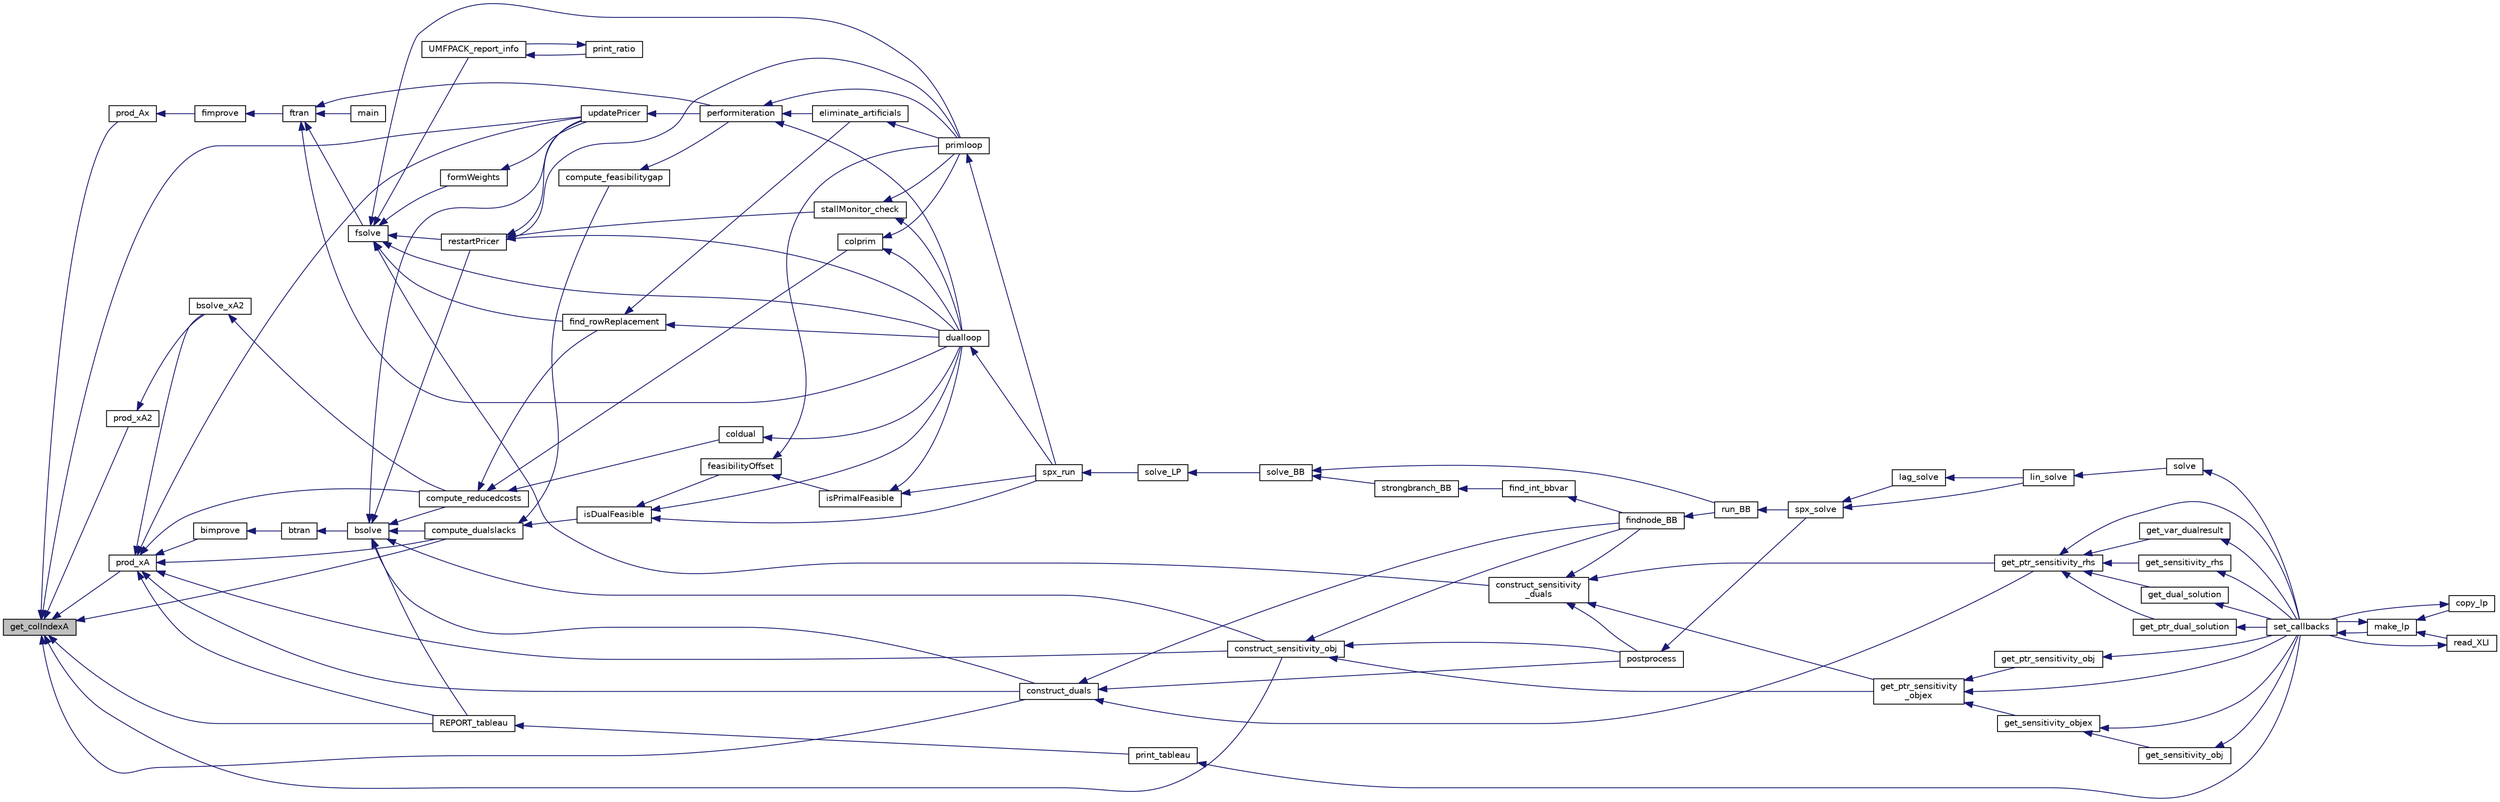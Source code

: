digraph "get_colIndexA"
{
  edge [fontname="Helvetica",fontsize="10",labelfontname="Helvetica",labelfontsize="10"];
  node [fontname="Helvetica",fontsize="10",shape=record];
  rankdir="LR";
  Node759 [label="get_colIndexA",height=0.2,width=0.4,color="black", fillcolor="grey75", style="filled", fontcolor="black"];
  Node759 -> Node760 [dir="back",color="midnightblue",fontsize="10",style="solid",fontname="Helvetica"];
  Node760 [label="compute_dualslacks",height=0.2,width=0.4,color="black", fillcolor="white", style="filled",URL="$df/df7/lp__lib_8h.html#a61ec2c96e522ac744ef4dd83c8e21bc8"];
  Node760 -> Node761 [dir="back",color="midnightblue",fontsize="10",style="solid",fontname="Helvetica"];
  Node761 [label="compute_feasibilitygap",height=0.2,width=0.4,color="black", fillcolor="white", style="filled",URL="$d4/d79/lp__lib_8c.html#a761a9b21146f2341dbaa9a49285d957e"];
  Node761 -> Node762 [dir="back",color="midnightblue",fontsize="10",style="solid",fontname="Helvetica"];
  Node762 [label="performiteration",height=0.2,width=0.4,color="black", fillcolor="white", style="filled",URL="$df/df7/lp__lib_8h.html#aab89ee40b1d5308324fb3540d4eaf2b6"];
  Node762 -> Node763 [dir="back",color="midnightblue",fontsize="10",style="solid",fontname="Helvetica"];
  Node763 [label="eliminate_artificials",height=0.2,width=0.4,color="black", fillcolor="white", style="filled",URL="$d2/d6c/lp__simplex_8c.html#a5e9816f3bfe556d444b034ba1e97b02b"];
  Node763 -> Node764 [dir="back",color="midnightblue",fontsize="10",style="solid",fontname="Helvetica"];
  Node764 [label="primloop",height=0.2,width=0.4,color="black", fillcolor="white", style="filled",URL="$d1/d0a/lp__simplex_8h.html#aaa7a1b253038231f1792b092e4e36267"];
  Node764 -> Node765 [dir="back",color="midnightblue",fontsize="10",style="solid",fontname="Helvetica"];
  Node765 [label="spx_run",height=0.2,width=0.4,color="black", fillcolor="white", style="filled",URL="$d1/d0a/lp__simplex_8h.html#a96c15afcfa902a5b78af4dfb412010bd"];
  Node765 -> Node766 [dir="back",color="midnightblue",fontsize="10",style="solid",fontname="Helvetica"];
  Node766 [label="solve_LP",height=0.2,width=0.4,color="black", fillcolor="white", style="filled",URL="$d1/dbf/lp__mipbb_8h.html#a8f2122bd9c45170c45f236f9fe3d0dd7"];
  Node766 -> Node767 [dir="back",color="midnightblue",fontsize="10",style="solid",fontname="Helvetica"];
  Node767 [label="solve_BB",height=0.2,width=0.4,color="black", fillcolor="white", style="filled",URL="$d1/dbf/lp__mipbb_8h.html#a43e95e2128e85df2643cbc0bfce4746c"];
  Node767 -> Node768 [dir="back",color="midnightblue",fontsize="10",style="solid",fontname="Helvetica"];
  Node768 [label="strongbranch_BB",height=0.2,width=0.4,color="black", fillcolor="white", style="filled",URL="$d1/dbf/lp__mipbb_8h.html#a14912803f02db21c25829df065202762"];
  Node768 -> Node769 [dir="back",color="midnightblue",fontsize="10",style="solid",fontname="Helvetica"];
  Node769 [label="find_int_bbvar",height=0.2,width=0.4,color="black", fillcolor="white", style="filled",URL="$df/df7/lp__lib_8h.html#ad6104a5cc6ae29cc1dd1327d8d36047e"];
  Node769 -> Node770 [dir="back",color="midnightblue",fontsize="10",style="solid",fontname="Helvetica"];
  Node770 [label="findnode_BB",height=0.2,width=0.4,color="black", fillcolor="white", style="filled",URL="$d1/dbf/lp__mipbb_8h.html#ad9c2614a833a1e0ab7f4425068752663"];
  Node770 -> Node771 [dir="back",color="midnightblue",fontsize="10",style="solid",fontname="Helvetica"];
  Node771 [label="run_BB",height=0.2,width=0.4,color="black", fillcolor="white", style="filled",URL="$d1/dbf/lp__mipbb_8h.html#a1d8d97b4f4f35f07e6b798f07a62e527"];
  Node771 -> Node772 [dir="back",color="midnightblue",fontsize="10",style="solid",fontname="Helvetica"];
  Node772 [label="spx_solve",height=0.2,width=0.4,color="black", fillcolor="white", style="filled",URL="$d1/d0a/lp__simplex_8h.html#a3effc8b68c1fb21095e7324d83d0dbf7"];
  Node772 -> Node773 [dir="back",color="midnightblue",fontsize="10",style="solid",fontname="Helvetica"];
  Node773 [label="lag_solve",height=0.2,width=0.4,color="black", fillcolor="white", style="filled",URL="$d1/d0a/lp__simplex_8h.html#a320e9e82c06466267a7cb7844c7767b8"];
  Node773 -> Node774 [dir="back",color="midnightblue",fontsize="10",style="solid",fontname="Helvetica"];
  Node774 [label="lin_solve",height=0.2,width=0.4,color="black", fillcolor="white", style="filled",URL="$d1/d0a/lp__simplex_8h.html#a794b0beb471eb7ece9a694717b65b947"];
  Node774 -> Node775 [dir="back",color="midnightblue",fontsize="10",style="solid",fontname="Helvetica"];
  Node775 [label="solve",height=0.2,width=0.4,color="black", fillcolor="white", style="filled",URL="$df/df7/lp__lib_8h.html#a0f4da3a192397e77e6fe92704d4fad3f"];
  Node775 -> Node776 [dir="back",color="midnightblue",fontsize="10",style="solid",fontname="Helvetica"];
  Node776 [label="set_callbacks",height=0.2,width=0.4,color="black", fillcolor="white", style="filled",URL="$df/df7/lp__lib_8h.html#a929e8acb9704f61e16927c915c15cd07"];
  Node776 -> Node777 [dir="back",color="midnightblue",fontsize="10",style="solid",fontname="Helvetica"];
  Node777 [label="make_lp",height=0.2,width=0.4,color="black", fillcolor="white", style="filled",URL="$df/df7/lp__lib_8h.html#a68a0333d84dd944f67e2a0ec72e346a9"];
  Node777 -> Node778 [dir="back",color="midnightblue",fontsize="10",style="solid",fontname="Helvetica"];
  Node778 [label="copy_lp",height=0.2,width=0.4,color="black", fillcolor="white", style="filled",URL="$df/df7/lp__lib_8h.html#aca83ecdbc200b414db491306f3070ae9"];
  Node778 -> Node776 [dir="back",color="midnightblue",fontsize="10",style="solid",fontname="Helvetica"];
  Node777 -> Node776 [dir="back",color="midnightblue",fontsize="10",style="solid",fontname="Helvetica"];
  Node777 -> Node779 [dir="back",color="midnightblue",fontsize="10",style="solid",fontname="Helvetica"];
  Node779 [label="read_XLI",height=0.2,width=0.4,color="black", fillcolor="white", style="filled",URL="$df/df7/lp__lib_8h.html#a351dd803960ab0dae2b39f2c65d3a58d"];
  Node779 -> Node776 [dir="back",color="midnightblue",fontsize="10",style="solid",fontname="Helvetica"];
  Node772 -> Node774 [dir="back",color="midnightblue",fontsize="10",style="solid",fontname="Helvetica"];
  Node767 -> Node771 [dir="back",color="midnightblue",fontsize="10",style="solid",fontname="Helvetica"];
  Node762 -> Node764 [dir="back",color="midnightblue",fontsize="10",style="solid",fontname="Helvetica"];
  Node762 -> Node780 [dir="back",color="midnightblue",fontsize="10",style="solid",fontname="Helvetica"];
  Node780 [label="dualloop",height=0.2,width=0.4,color="black", fillcolor="white", style="filled",URL="$d1/d0a/lp__simplex_8h.html#a881918469722e512db8bd95bb1ec940c"];
  Node780 -> Node765 [dir="back",color="midnightblue",fontsize="10",style="solid",fontname="Helvetica"];
  Node760 -> Node781 [dir="back",color="midnightblue",fontsize="10",style="solid",fontname="Helvetica"];
  Node781 [label="isDualFeasible",height=0.2,width=0.4,color="black", fillcolor="white", style="filled",URL="$df/df7/lp__lib_8h.html#a5e190b8f615cd2b4d4087a616652aff4"];
  Node781 -> Node782 [dir="back",color="midnightblue",fontsize="10",style="solid",fontname="Helvetica"];
  Node782 [label="feasibilityOffset",height=0.2,width=0.4,color="black", fillcolor="white", style="filled",URL="$df/df7/lp__lib_8h.html#ac5fd807c68c710d7a6697b448cd044a9"];
  Node782 -> Node783 [dir="back",color="midnightblue",fontsize="10",style="solid",fontname="Helvetica"];
  Node783 [label="isPrimalFeasible",height=0.2,width=0.4,color="black", fillcolor="white", style="filled",URL="$df/df7/lp__lib_8h.html#ad9691eea77803cce67a70e78528ef240"];
  Node783 -> Node780 [dir="back",color="midnightblue",fontsize="10",style="solid",fontname="Helvetica"];
  Node783 -> Node765 [dir="back",color="midnightblue",fontsize="10",style="solid",fontname="Helvetica"];
  Node782 -> Node764 [dir="back",color="midnightblue",fontsize="10",style="solid",fontname="Helvetica"];
  Node781 -> Node780 [dir="back",color="midnightblue",fontsize="10",style="solid",fontname="Helvetica"];
  Node781 -> Node765 [dir="back",color="midnightblue",fontsize="10",style="solid",fontname="Helvetica"];
  Node759 -> Node784 [dir="back",color="midnightblue",fontsize="10",style="solid",fontname="Helvetica"];
  Node784 [label="construct_duals",height=0.2,width=0.4,color="black", fillcolor="white", style="filled",URL="$df/df7/lp__lib_8h.html#abbc350baee85b42d765e17e09ac77b6a"];
  Node784 -> Node785 [dir="back",color="midnightblue",fontsize="10",style="solid",fontname="Helvetica"];
  Node785 [label="get_ptr_sensitivity_rhs",height=0.2,width=0.4,color="black", fillcolor="white", style="filled",URL="$df/df7/lp__lib_8h.html#a0b0eec8f454537029970d8c372dccdb7"];
  Node785 -> Node786 [dir="back",color="midnightblue",fontsize="10",style="solid",fontname="Helvetica"];
  Node786 [label="get_var_dualresult",height=0.2,width=0.4,color="black", fillcolor="white", style="filled",URL="$df/df7/lp__lib_8h.html#a20af639d614390c57f4ebb2831182d73"];
  Node786 -> Node776 [dir="back",color="midnightblue",fontsize="10",style="solid",fontname="Helvetica"];
  Node785 -> Node787 [dir="back",color="midnightblue",fontsize="10",style="solid",fontname="Helvetica"];
  Node787 [label="get_sensitivity_rhs",height=0.2,width=0.4,color="black", fillcolor="white", style="filled",URL="$df/df7/lp__lib_8h.html#ae53a23c38aa891ed2f8486146ad4b1e8"];
  Node787 -> Node776 [dir="back",color="midnightblue",fontsize="10",style="solid",fontname="Helvetica"];
  Node785 -> Node776 [dir="back",color="midnightblue",fontsize="10",style="solid",fontname="Helvetica"];
  Node785 -> Node788 [dir="back",color="midnightblue",fontsize="10",style="solid",fontname="Helvetica"];
  Node788 [label="get_dual_solution",height=0.2,width=0.4,color="black", fillcolor="white", style="filled",URL="$df/df7/lp__lib_8h.html#a083994ab8f17255ba288a38225c124da"];
  Node788 -> Node776 [dir="back",color="midnightblue",fontsize="10",style="solid",fontname="Helvetica"];
  Node785 -> Node789 [dir="back",color="midnightblue",fontsize="10",style="solid",fontname="Helvetica"];
  Node789 [label="get_ptr_dual_solution",height=0.2,width=0.4,color="black", fillcolor="white", style="filled",URL="$df/df7/lp__lib_8h.html#aef60f6146774a7ec36d2961034982ae7"];
  Node789 -> Node776 [dir="back",color="midnightblue",fontsize="10",style="solid",fontname="Helvetica"];
  Node784 -> Node790 [dir="back",color="midnightblue",fontsize="10",style="solid",fontname="Helvetica"];
  Node790 [label="postprocess",height=0.2,width=0.4,color="black", fillcolor="white", style="filled",URL="$df/df7/lp__lib_8h.html#a0893b5f8a2432dd38800b54ec8ca0332"];
  Node790 -> Node772 [dir="back",color="midnightblue",fontsize="10",style="solid",fontname="Helvetica"];
  Node784 -> Node770 [dir="back",color="midnightblue",fontsize="10",style="solid",fontname="Helvetica"];
  Node759 -> Node791 [dir="back",color="midnightblue",fontsize="10",style="solid",fontname="Helvetica"];
  Node791 [label="construct_sensitivity_obj",height=0.2,width=0.4,color="black", fillcolor="white", style="filled",URL="$df/df7/lp__lib_8h.html#a8f6026199b9a24567e02855e1a792f5a"];
  Node791 -> Node792 [dir="back",color="midnightblue",fontsize="10",style="solid",fontname="Helvetica"];
  Node792 [label="get_ptr_sensitivity\l_objex",height=0.2,width=0.4,color="black", fillcolor="white", style="filled",URL="$df/df7/lp__lib_8h.html#adfc39d9b1870d439e3e9b9e5830eeea6"];
  Node792 -> Node793 [dir="back",color="midnightblue",fontsize="10",style="solid",fontname="Helvetica"];
  Node793 [label="get_sensitivity_objex",height=0.2,width=0.4,color="black", fillcolor="white", style="filled",URL="$df/df7/lp__lib_8h.html#ab4dda7365cd69251a37562bb6a8e7b12"];
  Node793 -> Node794 [dir="back",color="midnightblue",fontsize="10",style="solid",fontname="Helvetica"];
  Node794 [label="get_sensitivity_obj",height=0.2,width=0.4,color="black", fillcolor="white", style="filled",URL="$df/df7/lp__lib_8h.html#ade927064245939d7e8b08e385ce20ff4"];
  Node794 -> Node776 [dir="back",color="midnightblue",fontsize="10",style="solid",fontname="Helvetica"];
  Node793 -> Node776 [dir="back",color="midnightblue",fontsize="10",style="solid",fontname="Helvetica"];
  Node792 -> Node795 [dir="back",color="midnightblue",fontsize="10",style="solid",fontname="Helvetica"];
  Node795 [label="get_ptr_sensitivity_obj",height=0.2,width=0.4,color="black", fillcolor="white", style="filled",URL="$df/df7/lp__lib_8h.html#a9fba4213636195e1a662eb3e5f039d6e"];
  Node795 -> Node776 [dir="back",color="midnightblue",fontsize="10",style="solid",fontname="Helvetica"];
  Node792 -> Node776 [dir="back",color="midnightblue",fontsize="10",style="solid",fontname="Helvetica"];
  Node791 -> Node790 [dir="back",color="midnightblue",fontsize="10",style="solid",fontname="Helvetica"];
  Node791 -> Node770 [dir="back",color="midnightblue",fontsize="10",style="solid",fontname="Helvetica"];
  Node759 -> Node796 [dir="back",color="midnightblue",fontsize="10",style="solid",fontname="Helvetica"];
  Node796 [label="prod_Ax",height=0.2,width=0.4,color="black", fillcolor="white", style="filled",URL="$d0/d48/lp__matrix_8h.html#a131acfe80f62b2269f4b089f72405345"];
  Node796 -> Node797 [dir="back",color="midnightblue",fontsize="10",style="solid",fontname="Helvetica"];
  Node797 [label="fimprove",height=0.2,width=0.4,color="black", fillcolor="white", style="filled",URL="$d0/d48/lp__matrix_8h.html#aa75cb5f463c270155ec6e92957eebacf"];
  Node797 -> Node798 [dir="back",color="midnightblue",fontsize="10",style="solid",fontname="Helvetica"];
  Node798 [label="ftran",height=0.2,width=0.4,color="black", fillcolor="white", style="filled",URL="$d0/d48/lp__matrix_8h.html#ad6fdefeaa5d40091c7a20146fc413758"];
  Node798 -> Node799 [dir="back",color="midnightblue",fontsize="10",style="solid",fontname="Helvetica"];
  Node799 [label="main",height=0.2,width=0.4,color="black", fillcolor="white", style="filled",URL="$df/d7d/lusolmain_8c.html#ac0bbd83579aa80e65ea53783917b10f9"];
  Node798 -> Node762 [dir="back",color="midnightblue",fontsize="10",style="solid",fontname="Helvetica"];
  Node798 -> Node800 [dir="back",color="midnightblue",fontsize="10",style="solid",fontname="Helvetica"];
  Node800 [label="fsolve",height=0.2,width=0.4,color="black", fillcolor="white", style="filled",URL="$d0/d48/lp__matrix_8h.html#a67a365057ddfb006dc73ced0f96d185a"];
  Node800 -> Node801 [dir="back",color="midnightblue",fontsize="10",style="solid",fontname="Helvetica"];
  Node801 [label="construct_sensitivity\l_duals",height=0.2,width=0.4,color="black", fillcolor="white", style="filled",URL="$df/df7/lp__lib_8h.html#a50f18f68adbe0e2059d4db0ebdd8a477"];
  Node801 -> Node785 [dir="back",color="midnightblue",fontsize="10",style="solid",fontname="Helvetica"];
  Node801 -> Node792 [dir="back",color="midnightblue",fontsize="10",style="solid",fontname="Helvetica"];
  Node801 -> Node790 [dir="back",color="midnightblue",fontsize="10",style="solid",fontname="Helvetica"];
  Node801 -> Node770 [dir="back",color="midnightblue",fontsize="10",style="solid",fontname="Helvetica"];
  Node800 -> Node802 [dir="back",color="midnightblue",fontsize="10",style="solid",fontname="Helvetica"];
  Node802 [label="find_rowReplacement",height=0.2,width=0.4,color="black", fillcolor="white", style="filled",URL="$d5/dee/lp__price_8h.html#aa2828cd618b7e668ca5bfa59b53764f1"];
  Node802 -> Node763 [dir="back",color="midnightblue",fontsize="10",style="solid",fontname="Helvetica"];
  Node802 -> Node780 [dir="back",color="midnightblue",fontsize="10",style="solid",fontname="Helvetica"];
  Node800 -> Node803 [dir="back",color="midnightblue",fontsize="10",style="solid",fontname="Helvetica"];
  Node803 [label="restartPricer",height=0.2,width=0.4,color="black", fillcolor="white", style="filled",URL="$d3/da0/lp__price_p_s_e_8h.html#aaccf24d52dc9daa3cf352f8b88fd8820"];
  Node803 -> Node804 [dir="back",color="midnightblue",fontsize="10",style="solid",fontname="Helvetica"];
  Node804 [label="updatePricer",height=0.2,width=0.4,color="black", fillcolor="white", style="filled",URL="$d3/da0/lp__price_p_s_e_8h.html#ad16c1ea6f969c6d72f135e859d82479f"];
  Node804 -> Node762 [dir="back",color="midnightblue",fontsize="10",style="solid",fontname="Helvetica"];
  Node803 -> Node805 [dir="back",color="midnightblue",fontsize="10",style="solid",fontname="Helvetica"];
  Node805 [label="stallMonitor_check",height=0.2,width=0.4,color="black", fillcolor="white", style="filled",URL="$d2/d6c/lp__simplex_8c.html#a256354aaa5db9224451424c67f19cde3"];
  Node805 -> Node764 [dir="back",color="midnightblue",fontsize="10",style="solid",fontname="Helvetica"];
  Node805 -> Node780 [dir="back",color="midnightblue",fontsize="10",style="solid",fontname="Helvetica"];
  Node803 -> Node764 [dir="back",color="midnightblue",fontsize="10",style="solid",fontname="Helvetica"];
  Node803 -> Node780 [dir="back",color="midnightblue",fontsize="10",style="solid",fontname="Helvetica"];
  Node800 -> Node806 [dir="back",color="midnightblue",fontsize="10",style="solid",fontname="Helvetica"];
  Node806 [label="formWeights",height=0.2,width=0.4,color="black", fillcolor="white", style="filled",URL="$da/d29/lp__price_p_s_e_8c.html#aa82070e3c7c41fe6cb30727ecbf9e5ed"];
  Node806 -> Node804 [dir="back",color="midnightblue",fontsize="10",style="solid",fontname="Helvetica"];
  Node800 -> Node764 [dir="back",color="midnightblue",fontsize="10",style="solid",fontname="Helvetica"];
  Node800 -> Node780 [dir="back",color="midnightblue",fontsize="10",style="solid",fontname="Helvetica"];
  Node800 -> Node807 [dir="back",color="midnightblue",fontsize="10",style="solid",fontname="Helvetica"];
  Node807 [label="UMFPACK_report_info",height=0.2,width=0.4,color="black", fillcolor="white", style="filled",URL="$d2/def/umfpack__report__info_8c.html#a7b91f14b1ac2f360d6582a787fd2f8b9"];
  Node807 -> Node808 [dir="back",color="midnightblue",fontsize="10",style="solid",fontname="Helvetica"];
  Node808 [label="print_ratio",height=0.2,width=0.4,color="black", fillcolor="white", style="filled",URL="$d2/def/umfpack__report__info_8c.html#af80f2ea9ea676933311eaf6cb3a5b59e"];
  Node808 -> Node807 [dir="back",color="midnightblue",fontsize="10",style="solid",fontname="Helvetica"];
  Node798 -> Node780 [dir="back",color="midnightblue",fontsize="10",style="solid",fontname="Helvetica"];
  Node759 -> Node809 [dir="back",color="midnightblue",fontsize="10",style="solid",fontname="Helvetica"];
  Node809 [label="prod_xA",height=0.2,width=0.4,color="black", fillcolor="white", style="filled",URL="$d0/d48/lp__matrix_8h.html#af9acadda0286df191bd2b08c7811336b"];
  Node809 -> Node760 [dir="back",color="midnightblue",fontsize="10",style="solid",fontname="Helvetica"];
  Node809 -> Node784 [dir="back",color="midnightblue",fontsize="10",style="solid",fontname="Helvetica"];
  Node809 -> Node791 [dir="back",color="midnightblue",fontsize="10",style="solid",fontname="Helvetica"];
  Node809 -> Node810 [dir="back",color="midnightblue",fontsize="10",style="solid",fontname="Helvetica"];
  Node810 [label="bimprove",height=0.2,width=0.4,color="black", fillcolor="white", style="filled",URL="$d0/d48/lp__matrix_8h.html#ae7cc653a31196d36336ad55816da1fa3"];
  Node810 -> Node811 [dir="back",color="midnightblue",fontsize="10",style="solid",fontname="Helvetica"];
  Node811 [label="btran",height=0.2,width=0.4,color="black", fillcolor="white", style="filled",URL="$d0/d48/lp__matrix_8h.html#a8ee65a8e3a97d6cd8fcdbf4112d304a5"];
  Node811 -> Node812 [dir="back",color="midnightblue",fontsize="10",style="solid",fontname="Helvetica"];
  Node812 [label="bsolve",height=0.2,width=0.4,color="black", fillcolor="white", style="filled",URL="$d0/d48/lp__matrix_8h.html#adbd3fb78087dea9e6c99722365794300"];
  Node812 -> Node760 [dir="back",color="midnightblue",fontsize="10",style="solid",fontname="Helvetica"];
  Node812 -> Node784 [dir="back",color="midnightblue",fontsize="10",style="solid",fontname="Helvetica"];
  Node812 -> Node791 [dir="back",color="midnightblue",fontsize="10",style="solid",fontname="Helvetica"];
  Node812 -> Node813 [dir="back",color="midnightblue",fontsize="10",style="solid",fontname="Helvetica"];
  Node813 [label="compute_reducedcosts",height=0.2,width=0.4,color="black", fillcolor="white", style="filled",URL="$d5/dee/lp__price_8h.html#ac377efa2114929911da3e04150485031"];
  Node813 -> Node802 [dir="back",color="midnightblue",fontsize="10",style="solid",fontname="Helvetica"];
  Node813 -> Node814 [dir="back",color="midnightblue",fontsize="10",style="solid",fontname="Helvetica"];
  Node814 [label="colprim",height=0.2,width=0.4,color="black", fillcolor="white", style="filled",URL="$d5/dee/lp__price_8h.html#af6f756e9deca97e5abba8d5ca96292f8"];
  Node814 -> Node764 [dir="back",color="midnightblue",fontsize="10",style="solid",fontname="Helvetica"];
  Node814 -> Node780 [dir="back",color="midnightblue",fontsize="10",style="solid",fontname="Helvetica"];
  Node813 -> Node815 [dir="back",color="midnightblue",fontsize="10",style="solid",fontname="Helvetica"];
  Node815 [label="coldual",height=0.2,width=0.4,color="black", fillcolor="white", style="filled",URL="$d5/dee/lp__price_8h.html#a956054a45ac5f9a7c0b35405ecdfc786"];
  Node815 -> Node780 [dir="back",color="midnightblue",fontsize="10",style="solid",fontname="Helvetica"];
  Node812 -> Node803 [dir="back",color="midnightblue",fontsize="10",style="solid",fontname="Helvetica"];
  Node812 -> Node804 [dir="back",color="midnightblue",fontsize="10",style="solid",fontname="Helvetica"];
  Node812 -> Node816 [dir="back",color="midnightblue",fontsize="10",style="solid",fontname="Helvetica"];
  Node816 [label="REPORT_tableau",height=0.2,width=0.4,color="black", fillcolor="white", style="filled",URL="$d4/dbf/lp__report_8h.html#ab4a5f946495a1958710880a9a3e29fd7"];
  Node816 -> Node817 [dir="back",color="midnightblue",fontsize="10",style="solid",fontname="Helvetica"];
  Node817 [label="print_tableau",height=0.2,width=0.4,color="black", fillcolor="white", style="filled",URL="$df/df7/lp__lib_8h.html#a256d6c925c67a52590efffa6c468c15e"];
  Node817 -> Node776 [dir="back",color="midnightblue",fontsize="10",style="solid",fontname="Helvetica"];
  Node809 -> Node818 [dir="back",color="midnightblue",fontsize="10",style="solid",fontname="Helvetica"];
  Node818 [label="bsolve_xA2",height=0.2,width=0.4,color="black", fillcolor="white", style="filled",URL="$d0/d48/lp__matrix_8h.html#aab8ddf7d43813a9046d1453a66acf9a2"];
  Node818 -> Node813 [dir="back",color="midnightblue",fontsize="10",style="solid",fontname="Helvetica"];
  Node809 -> Node813 [dir="back",color="midnightblue",fontsize="10",style="solid",fontname="Helvetica"];
  Node809 -> Node804 [dir="back",color="midnightblue",fontsize="10",style="solid",fontname="Helvetica"];
  Node809 -> Node816 [dir="back",color="midnightblue",fontsize="10",style="solid",fontname="Helvetica"];
  Node759 -> Node819 [dir="back",color="midnightblue",fontsize="10",style="solid",fontname="Helvetica"];
  Node819 [label="prod_xA2",height=0.2,width=0.4,color="black", fillcolor="white", style="filled",URL="$d0/d48/lp__matrix_8h.html#a1911c23e73296b0dd5ef561b7acf4530"];
  Node819 -> Node818 [dir="back",color="midnightblue",fontsize="10",style="solid",fontname="Helvetica"];
  Node759 -> Node804 [dir="back",color="midnightblue",fontsize="10",style="solid",fontname="Helvetica"];
  Node759 -> Node816 [dir="back",color="midnightblue",fontsize="10",style="solid",fontname="Helvetica"];
}
